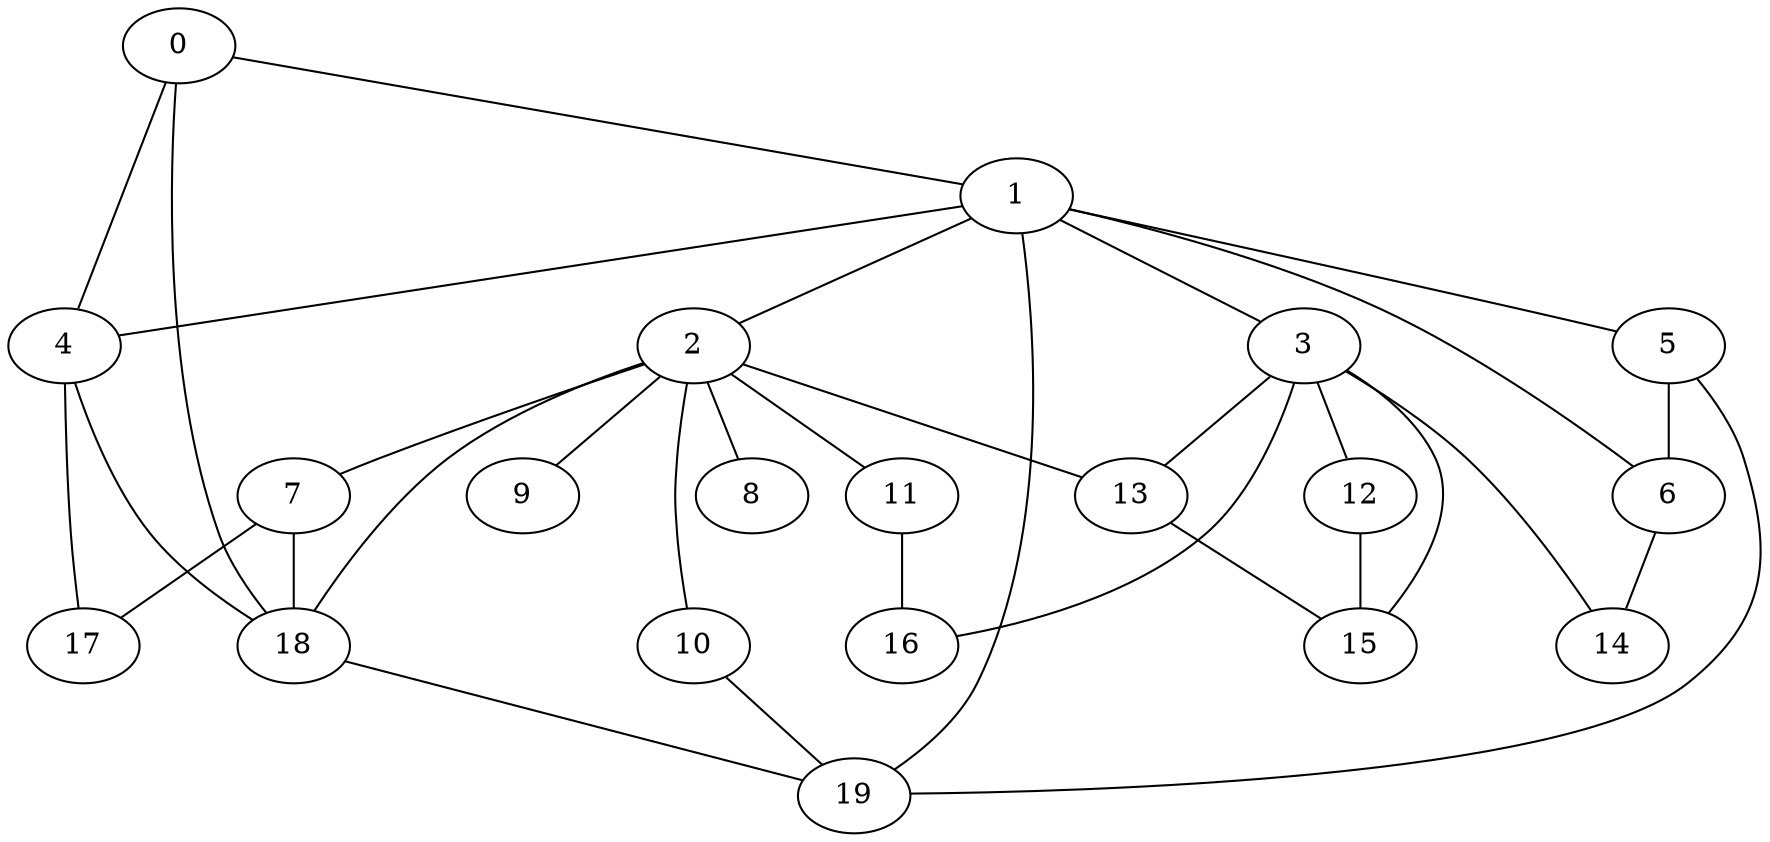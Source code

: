 graph graphname {0--1
0--4
0--18
1--2
1--3
1--4
1--5
1--6
1--19
2--7
2--8
2--9
2--10
2--11
2--13
2--18
3--12
3--13
3--14
3--15
3--16
4--17
4--18
5--6
5--19
6--14
7--17
7--18
10--19
11--16
12--15
13--15
18--19
}